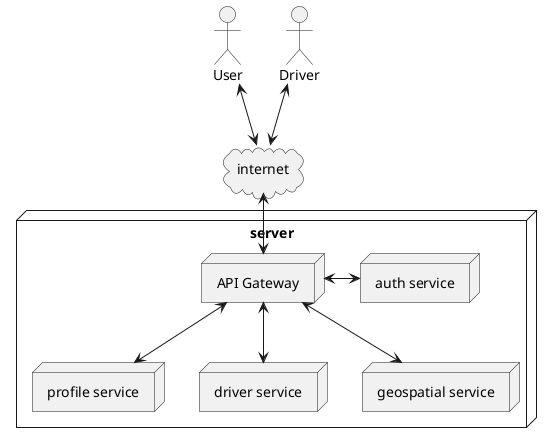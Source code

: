 @startuml

actor User as user
actor Driver as driver

node server {
    node "API Gateway" as api_gateway
    node "profile service" as profile_service
    node "auth service" as authentication_service
    node "driver service" as driver_service
    node "geospatial service" as geospatial_service
}

cloud internet as internet

user <--> internet
driver <--> internet
internet <--> api_gateway
api_gateway <--right--> authentication_service
api_gateway <--> profile_service
api_gateway <--> driver_service
api_gateway <--> geospatial_service


@enduml